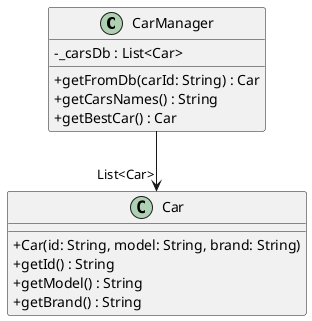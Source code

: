 @startuml CarManagementDiagram
skinparam classAttributeIconSize 0

' CarManager class definition
class CarManager {
  - _carsDb : List<Car>
  + getFromDb(carId: String) : Car
  + getCarsNames() : String
  + getBestCar() : Car
}

' Car class definition (minimal)
class Car {
  + Car(id: String, model: String, brand: String)
  + getId() : String
  + getModel() : String
  + getBrand() : String
}

' CarManager has an aggregation relationship with Car (via its list field)
CarManager --> "List<Car>" Car

@enduml
